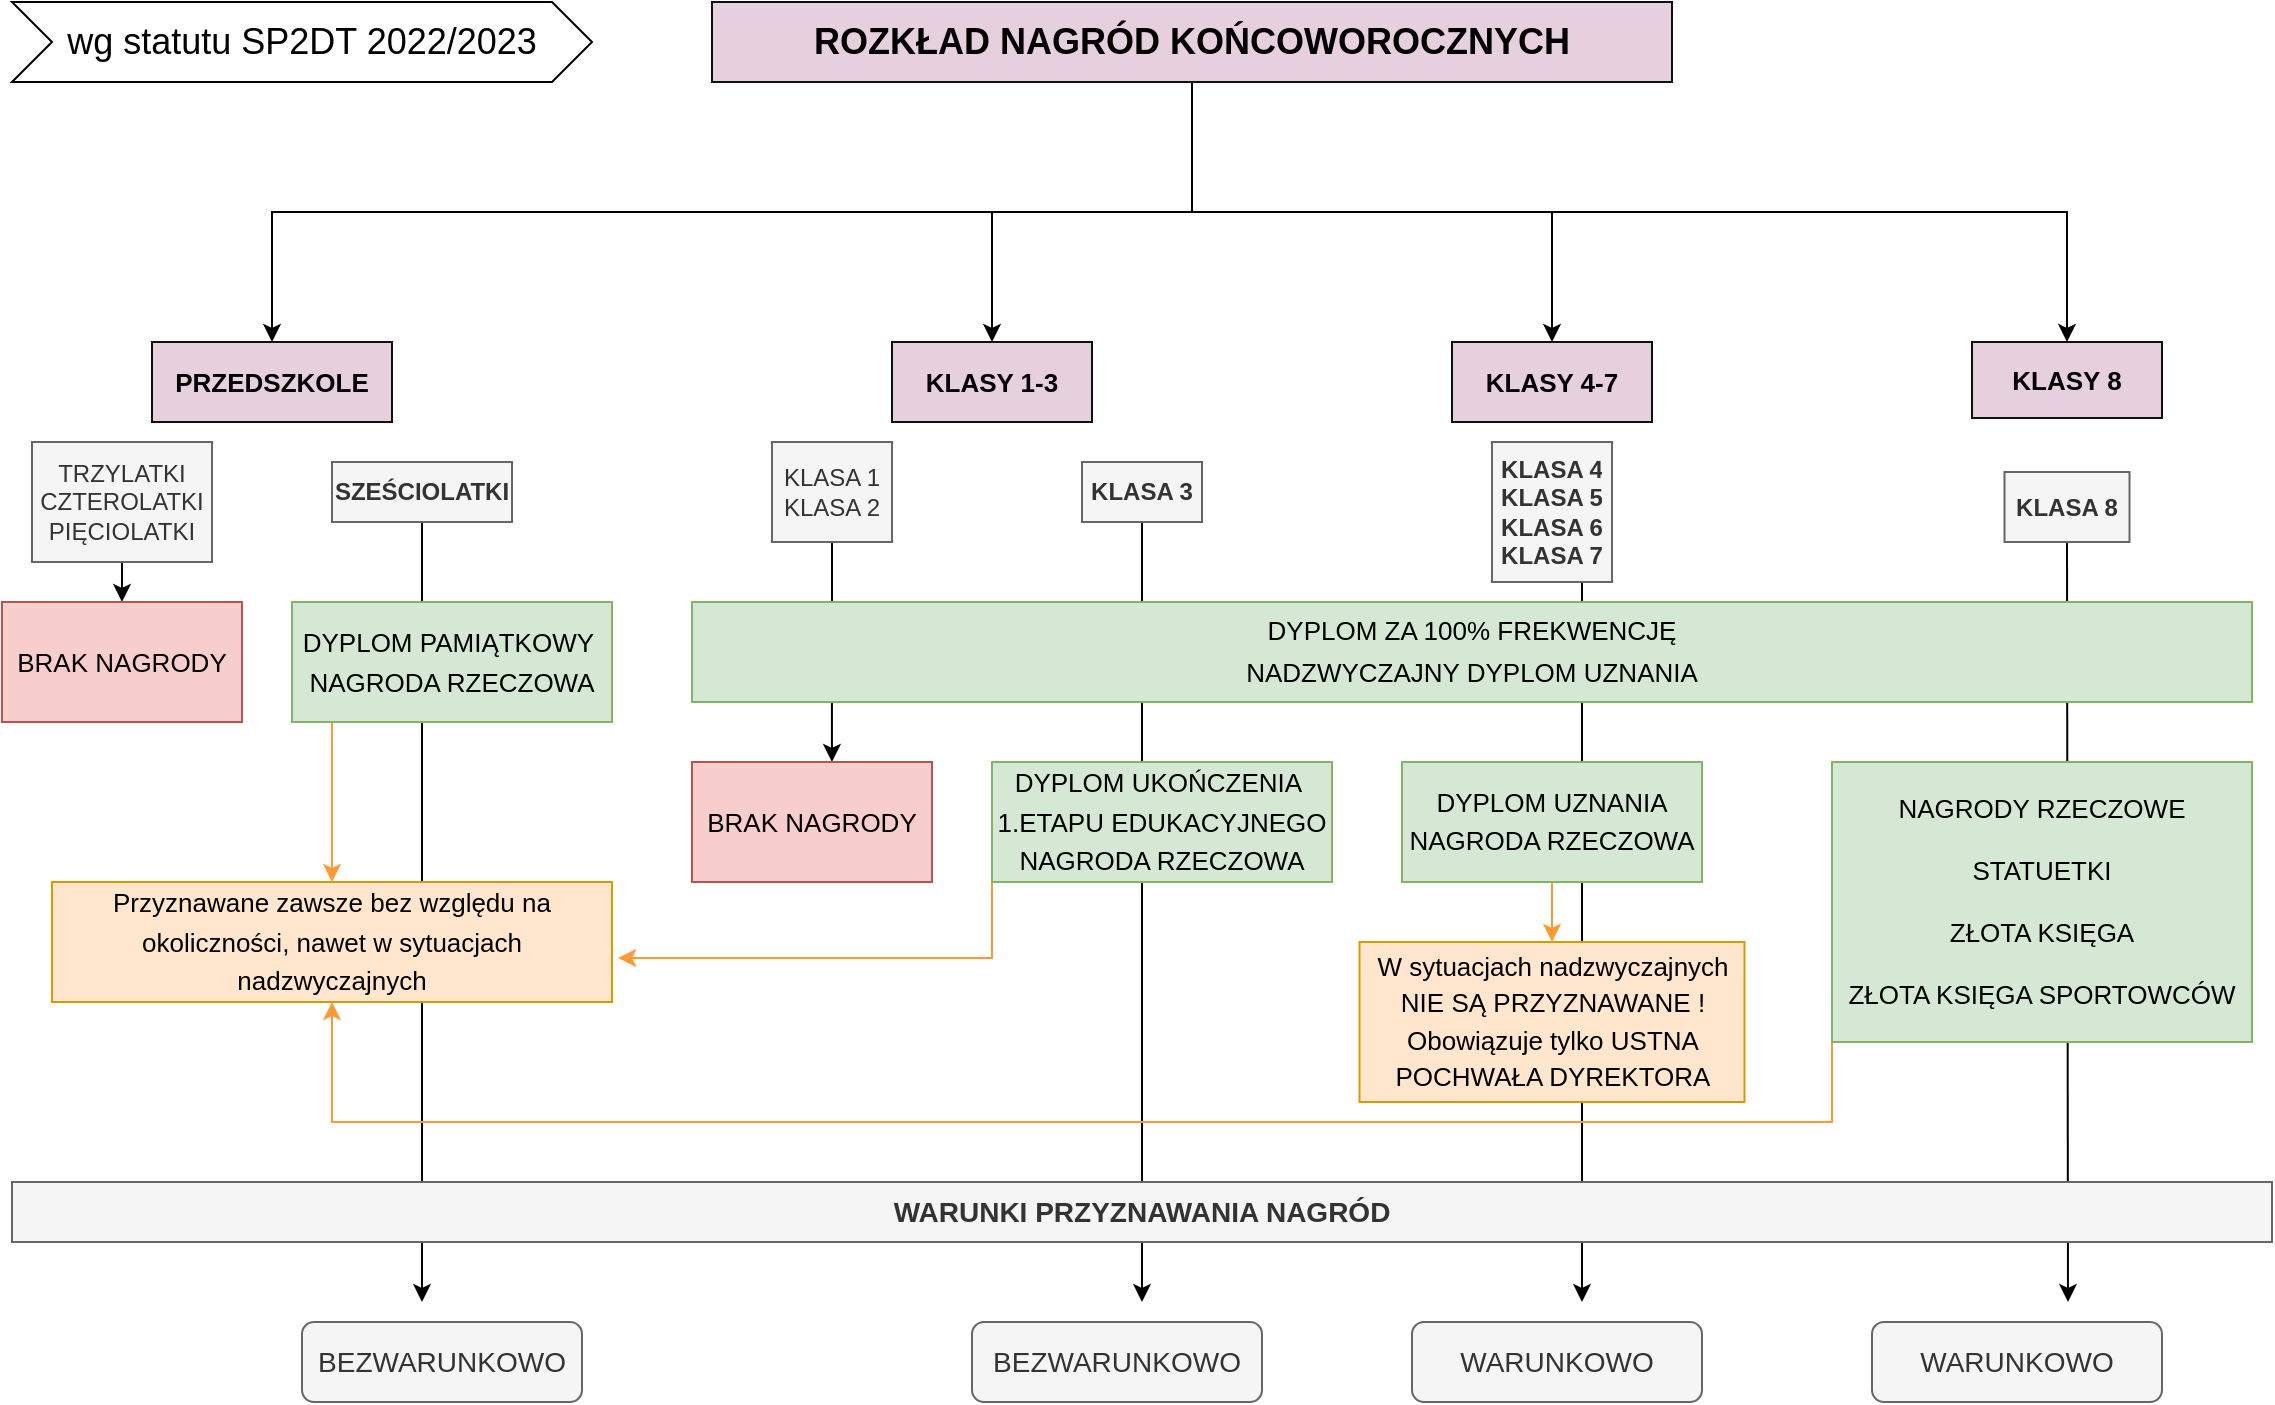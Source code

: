 <mxfile version="20.7.4" type="github">
  <diagram id="zOTPJ8DglZj9fyyTUVDR" name="Strona-1">
    <mxGraphModel dx="1434" dy="739" grid="1" gridSize="10" guides="1" tooltips="1" connect="1" arrows="1" fold="1" page="1" pageScale="1" pageWidth="1169" pageHeight="827" background="#ffffff" math="0" shadow="0">
      <root>
        <mxCell id="0" />
        <mxCell id="1" parent="0" />
        <mxCell id="ALLUctclk4UXSdhnqxAy-183" style="edgeStyle=orthogonalEdgeStyle;rounded=0;orthogonalLoop=1;jettySize=auto;html=1;exitX=0.5;exitY=1;exitDx=0;exitDy=0;entryX=0.5;entryY=0;entryDx=0;entryDy=0;" edge="1" parent="1" source="ALLUctclk4UXSdhnqxAy-123" target="ALLUctclk4UXSdhnqxAy-124">
          <mxGeometry relative="1" as="geometry" />
        </mxCell>
        <mxCell id="ALLUctclk4UXSdhnqxAy-123" value="TRZYLATKI&lt;br&gt;CZTEROLATKI&lt;br&gt;PIĘCIOLATKI" style="text;strokeColor=#666666;fillColor=#f5f5f5;html=1;whiteSpace=wrap;verticalAlign=middle;overflow=hidden;fontColor=#333333;align=center;" vertex="1" parent="1">
          <mxGeometry x="30" y="240" width="90" height="60" as="geometry" />
        </mxCell>
        <mxCell id="ALLUctclk4UXSdhnqxAy-124" value="BRAK NAGRODY" style="whiteSpace=wrap;html=1;strokeColor=#b85450;fillColor=#f8cecc;fontSize=13;" vertex="1" parent="1">
          <mxGeometry x="15" y="320" width="120" height="60" as="geometry" />
        </mxCell>
        <mxCell id="ALLUctclk4UXSdhnqxAy-181" style="edgeStyle=elbowEdgeStyle;rounded=0;orthogonalLoop=1;jettySize=auto;html=1;exitX=0.5;exitY=1;exitDx=0;exitDy=0;strokeColor=#000000;fontSize=14;" edge="1" parent="1" source="ALLUctclk4UXSdhnqxAy-126">
          <mxGeometry relative="1" as="geometry">
            <mxPoint x="225" y="670" as="targetPoint" />
          </mxGeometry>
        </mxCell>
        <mxCell id="ALLUctclk4UXSdhnqxAy-126" value="SZEŚCIOLATKI" style="text;strokeColor=#666666;fillColor=#f5f5f5;html=1;whiteSpace=wrap;verticalAlign=middle;overflow=hidden;fontColor=#333333;align=center;fontStyle=1" vertex="1" parent="1">
          <mxGeometry x="180" y="250" width="90" height="30" as="geometry" />
        </mxCell>
        <mxCell id="ALLUctclk4UXSdhnqxAy-145" value="" style="edgeStyle=orthogonalEdgeStyle;rounded=0;orthogonalLoop=1;jettySize=auto;html=1;fontSize=14;strokeColor=#FF9933;exitX=0.25;exitY=1;exitDx=0;exitDy=0;" edge="1" parent="1" source="ALLUctclk4UXSdhnqxAy-129" target="ALLUctclk4UXSdhnqxAy-144">
          <mxGeometry relative="1" as="geometry">
            <Array as="points">
              <mxPoint x="180" y="380" />
            </Array>
          </mxGeometry>
        </mxCell>
        <mxCell id="ALLUctclk4UXSdhnqxAy-129" value="&lt;p style=&quot;line-height: 150%;&quot;&gt;DYPLOM PAMIĄTKOWY&amp;nbsp;&lt;br style=&quot;font-size: 13px;&quot;&gt;NAGRODA RZECZOWA&lt;/p&gt;" style="rounded=0;whiteSpace=wrap;html=1;strokeColor=#82b366;fillColor=#d5e8d4;fontSize=13;" vertex="1" parent="1">
          <mxGeometry x="160" y="320" width="160" height="60" as="geometry" />
        </mxCell>
        <mxCell id="ALLUctclk4UXSdhnqxAy-182" style="edgeStyle=orthogonalEdgeStyle;rounded=0;orthogonalLoop=1;jettySize=auto;html=1;exitX=0.5;exitY=1;exitDx=0;exitDy=0;entryX=0.583;entryY=0;entryDx=0;entryDy=0;entryPerimeter=0;" edge="1" parent="1" source="ALLUctclk4UXSdhnqxAy-130" target="ALLUctclk4UXSdhnqxAy-132">
          <mxGeometry relative="1" as="geometry">
            <mxPoint x="430" y="390" as="targetPoint" />
            <Array as="points" />
          </mxGeometry>
        </mxCell>
        <mxCell id="ALLUctclk4UXSdhnqxAy-130" value="KLASA 1&lt;br&gt;KLASA 2" style="text;strokeColor=#666666;fillColor=#f5f5f5;html=1;whiteSpace=wrap;verticalAlign=middle;overflow=hidden;fontColor=#333333;align=center;fontStyle=0" vertex="1" parent="1">
          <mxGeometry x="400" y="240" width="60" height="50" as="geometry" />
        </mxCell>
        <mxCell id="ALLUctclk4UXSdhnqxAy-180" style="edgeStyle=elbowEdgeStyle;rounded=0;orthogonalLoop=1;jettySize=auto;html=1;exitX=0.5;exitY=1;exitDx=0;exitDy=0;strokeColor=#000000;fontSize=14;" edge="1" parent="1" source="ALLUctclk4UXSdhnqxAy-131">
          <mxGeometry relative="1" as="geometry">
            <mxPoint x="585" y="670" as="targetPoint" />
          </mxGeometry>
        </mxCell>
        <mxCell id="ALLUctclk4UXSdhnqxAy-131" value="&lt;div&gt;KLASA 3&lt;/div&gt;" style="text;strokeColor=#666666;fillColor=#f5f5f5;html=1;whiteSpace=wrap;verticalAlign=middle;overflow=hidden;fontColor=#333333;align=center;fontStyle=1" vertex="1" parent="1">
          <mxGeometry x="555" y="250" width="60" height="30" as="geometry" />
        </mxCell>
        <mxCell id="ALLUctclk4UXSdhnqxAy-132" value="BRAK NAGRODY" style="whiteSpace=wrap;html=1;strokeColor=#b85450;fillColor=#f8cecc;fontSize=13;" vertex="1" parent="1">
          <mxGeometry x="360" y="400" width="120" height="60" as="geometry" />
        </mxCell>
        <mxCell id="ALLUctclk4UXSdhnqxAy-179" style="edgeStyle=elbowEdgeStyle;rounded=0;orthogonalLoop=1;jettySize=auto;html=1;exitX=0.75;exitY=1;exitDx=0;exitDy=0;strokeColor=#000000;fontSize=14;" edge="1" parent="1" source="ALLUctclk4UXSdhnqxAy-135">
          <mxGeometry relative="1" as="geometry">
            <mxPoint x="805" y="670" as="targetPoint" />
          </mxGeometry>
        </mxCell>
        <mxCell id="ALLUctclk4UXSdhnqxAy-135" value="KLASA 4&lt;br&gt;KLASA 5&lt;br&gt;KLASA 6&lt;br&gt;KLASA 7" style="text;strokeColor=#666666;fillColor=#f5f5f5;html=1;whiteSpace=wrap;verticalAlign=middle;overflow=hidden;fontColor=#333333;align=center;fontStyle=1" vertex="1" parent="1">
          <mxGeometry x="760" y="240" width="60" height="70" as="geometry" />
        </mxCell>
        <mxCell id="ALLUctclk4UXSdhnqxAy-178" style="edgeStyle=elbowEdgeStyle;rounded=0;orthogonalLoop=1;jettySize=auto;html=1;exitX=0.5;exitY=1;exitDx=0;exitDy=0;strokeColor=#000000;fontSize=14;" edge="1" parent="1" source="ALLUctclk4UXSdhnqxAy-136">
          <mxGeometry relative="1" as="geometry">
            <mxPoint x="1048" y="670" as="targetPoint" />
          </mxGeometry>
        </mxCell>
        <mxCell id="ALLUctclk4UXSdhnqxAy-136" value="KLASA 8" style="text;strokeColor=#666666;fillColor=#f5f5f5;html=1;whiteSpace=wrap;verticalAlign=middle;overflow=hidden;fontColor=#333333;align=center;fontStyle=1" vertex="1" parent="1">
          <mxGeometry x="1016.25" y="255" width="62.5" height="35" as="geometry" />
        </mxCell>
        <mxCell id="ALLUctclk4UXSdhnqxAy-94" value="PRZEDSZKOLE" style="whiteSpace=wrap;html=1;strokeColor=#0F0F0F;fillColor=#E6D0DE;fontStyle=1;fontSize=13;" vertex="1" parent="1">
          <mxGeometry x="90" y="190" width="120" height="40" as="geometry" />
        </mxCell>
        <mxCell id="ALLUctclk4UXSdhnqxAy-95" value="" style="edgeStyle=elbowEdgeStyle;elbow=vertical;html=1;rounded=0;" edge="1" parent="1" source="ALLUctclk4UXSdhnqxAy-93" target="ALLUctclk4UXSdhnqxAy-94">
          <mxGeometry relative="1" as="geometry" />
        </mxCell>
        <mxCell id="ALLUctclk4UXSdhnqxAy-107" value="KLASY 8" style="whiteSpace=wrap;html=1;strokeColor=#0F0F0F;fillColor=#E6D0DE;aspect=fixed;fontStyle=1;fontSize=13;" vertex="1" parent="1">
          <mxGeometry x="1000" y="190" width="95" height="38" as="geometry" />
        </mxCell>
        <mxCell id="ALLUctclk4UXSdhnqxAy-108" value="" style="edgeStyle=elbowEdgeStyle;elbow=vertical;html=1;rounded=0;" edge="1" parent="1" source="ALLUctclk4UXSdhnqxAy-93" target="ALLUctclk4UXSdhnqxAy-107">
          <mxGeometry relative="1" as="geometry">
            <mxPoint x="947.5" y="120" as="sourcePoint" />
            <mxPoint x="807.5" y="170" as="targetPoint" />
          </mxGeometry>
        </mxCell>
        <mxCell id="ALLUctclk4UXSdhnqxAy-105" value="KLASY 4-7" style="whiteSpace=wrap;html=1;strokeColor=#0F0F0F;fillColor=#E6D0DE;fontStyle=1;fontSize=13;" vertex="1" parent="1">
          <mxGeometry x="740" y="190" width="100" height="40" as="geometry" />
        </mxCell>
        <mxCell id="ALLUctclk4UXSdhnqxAy-106" value="" style="edgeStyle=elbowEdgeStyle;elbow=vertical;html=1;rounded=0;" edge="1" parent="1" source="ALLUctclk4UXSdhnqxAy-93" target="ALLUctclk4UXSdhnqxAy-105">
          <mxGeometry relative="1" as="geometry">
            <mxPoint x="110" y="120" as="sourcePoint" />
            <mxPoint x="180" y="170" as="targetPoint" />
          </mxGeometry>
        </mxCell>
        <mxCell id="ALLUctclk4UXSdhnqxAy-96" value="KLASY 1-3" style="whiteSpace=wrap;html=1;strokeColor=#0F0F0F;fillColor=#E6D0DE;fontStyle=1;fontSize=13;" vertex="1" parent="1">
          <mxGeometry x="460" y="190" width="100" height="40" as="geometry" />
        </mxCell>
        <mxCell id="ALLUctclk4UXSdhnqxAy-97" value="" style="edgeStyle=elbowEdgeStyle;elbow=vertical;html=1;rounded=0;" edge="1" parent="1" source="ALLUctclk4UXSdhnqxAy-93" target="ALLUctclk4UXSdhnqxAy-96">
          <mxGeometry relative="1" as="geometry" />
        </mxCell>
        <mxCell id="ALLUctclk4UXSdhnqxAy-146" style="edgeStyle=orthogonalEdgeStyle;rounded=0;orthogonalLoop=1;jettySize=auto;html=1;exitX=0;exitY=1;exitDx=0;exitDy=0;entryX=1.011;entryY=0.633;entryDx=0;entryDy=0;entryPerimeter=0;fontSize=14;strokeColor=#FF9933;" edge="1" parent="1" source="ALLUctclk4UXSdhnqxAy-139" target="ALLUctclk4UXSdhnqxAy-144">
          <mxGeometry relative="1" as="geometry" />
        </mxCell>
        <mxCell id="ALLUctclk4UXSdhnqxAy-139" value="&lt;p style=&quot;line-height: 150%;&quot;&gt;DYPLOM UKOŃCZENIA&amp;nbsp; 1.ETAPU EDUKACYJNEGO NAGRODA RZECZOWA&lt;/p&gt;" style="rounded=0;whiteSpace=wrap;html=1;strokeColor=#82b366;fillColor=#d5e8d4;fontSize=13;" vertex="1" parent="1">
          <mxGeometry x="510" y="400" width="170" height="60" as="geometry" />
        </mxCell>
        <mxCell id="ALLUctclk4UXSdhnqxAy-151" value="" style="edgeStyle=orthogonalEdgeStyle;rounded=0;orthogonalLoop=1;jettySize=auto;html=1;fontSize=14;strokeColor=#FF9933;" edge="1" parent="1" source="ALLUctclk4UXSdhnqxAy-140" target="ALLUctclk4UXSdhnqxAy-150">
          <mxGeometry relative="1" as="geometry" />
        </mxCell>
        <mxCell id="ALLUctclk4UXSdhnqxAy-140" value="&lt;p style=&quot;line-height: 140%;&quot;&gt;DYPLOM UZNANIA&lt;br style=&quot;font-size: 13px;&quot;&gt;NAGRODA RZECZOWA&lt;/p&gt;" style="rounded=0;whiteSpace=wrap;html=1;strokeColor=#82b366;fillColor=#d5e8d4;fontSize=13;" vertex="1" parent="1">
          <mxGeometry x="715" y="400" width="150" height="60" as="geometry" />
        </mxCell>
        <mxCell id="ALLUctclk4UXSdhnqxAy-154" style="edgeStyle=orthogonalEdgeStyle;rounded=0;orthogonalLoop=1;jettySize=auto;html=1;exitX=0;exitY=1;exitDx=0;exitDy=0;fontSize=14;elbow=vertical;strokeColor=#FF9933;" edge="1" parent="1" source="ALLUctclk4UXSdhnqxAy-141" target="ALLUctclk4UXSdhnqxAy-144">
          <mxGeometry relative="1" as="geometry">
            <mxPoint x="160" y="580" as="targetPoint" />
            <Array as="points">
              <mxPoint x="930" y="580" />
              <mxPoint x="180" y="580" />
            </Array>
          </mxGeometry>
        </mxCell>
        <mxCell id="ALLUctclk4UXSdhnqxAy-141" value="&lt;p style=&quot;line-height: 140%;&quot;&gt;NAGRODY RZECZOWE&lt;/p&gt;&lt;p style=&quot;line-height: 140%;&quot;&gt;STATUETKI&lt;/p&gt;&lt;p style=&quot;line-height: 140%;&quot;&gt;ZŁOTA KSIĘGA&lt;/p&gt;&lt;p style=&quot;line-height: 140%;&quot;&gt;ZŁOTA KSIĘGA SPORTOWCÓW&lt;/p&gt;" style="rounded=0;whiteSpace=wrap;html=1;strokeColor=#82b366;fillColor=#d5e8d4;fontSize=13;align=center;" vertex="1" parent="1">
          <mxGeometry x="930" y="400" width="210" height="140" as="geometry" />
        </mxCell>
        <mxCell id="ALLUctclk4UXSdhnqxAy-142" value="&lt;p style=&quot;line-height: 173%;&quot;&gt;&lt;font style=&quot;font-size: 13px;&quot;&gt;DYPLOM ZA 100% FREKWENCJĘ&lt;br&gt;NADZWYCZAJNY DYPLOM UZNANIA&lt;/font&gt;&lt;/p&gt;" style="rounded=0;whiteSpace=wrap;html=1;strokeColor=#82b366;fillColor=#d5e8d4;" vertex="1" parent="1">
          <mxGeometry x="360" y="320" width="780" height="50" as="geometry" />
        </mxCell>
        <mxCell id="ALLUctclk4UXSdhnqxAy-93" value="ROZKŁAD NAGRÓD KOŃCOWOROCZNYCH" style="whiteSpace=wrap;html=1;strokeColor=#0F0F0F;fillColor=#E6D0DE;fontStyle=1;fontSize=18;" vertex="1" parent="1">
          <mxGeometry x="370" y="20" width="480" height="40" as="geometry" />
        </mxCell>
        <mxCell id="ALLUctclk4UXSdhnqxAy-144" value="&lt;p style=&quot;line-height: 150%;&quot;&gt;Przyznawane zawsze bez względu na okoliczności, nawet w sytuacjach nadzwyczajnych&lt;/p&gt;" style="rounded=0;whiteSpace=wrap;html=1;strokeColor=#d79b00;fillColor=#ffe6cc;fontSize=13;" vertex="1" parent="1">
          <mxGeometry x="40" y="460" width="280" height="60" as="geometry" />
        </mxCell>
        <mxCell id="ALLUctclk4UXSdhnqxAy-150" value="&lt;p style=&quot;line-height: 140%;&quot;&gt;W sytuacjach nadzwyczajnych &lt;span style=&quot;background-color: initial;&quot;&gt;NIE SĄ PRZYZNAWANE ! Obowiązuje tylko USTNA POCHWAŁA DYREKTORA&lt;/span&gt;&lt;/p&gt;" style="rounded=0;whiteSpace=wrap;html=1;strokeColor=#d79b00;fillColor=#ffe6cc;fontSize=13;" vertex="1" parent="1">
          <mxGeometry x="693.75" y="490" width="192.5" height="80" as="geometry" />
        </mxCell>
        <mxCell id="ALLUctclk4UXSdhnqxAy-158" value="&lt;b&gt;&lt;font style=&quot;font-size: 14px;&quot;&gt;WARUNKI PRZYZNAWANIA NAGRÓD&lt;/font&gt;&lt;/b&gt;" style="rounded=0;whiteSpace=wrap;html=1;strokeColor=#666666;fontSize=14;fillColor=#f5f5f5;fillStyle=auto;fontColor=#333333;" vertex="1" parent="1">
          <mxGeometry x="20" y="610" width="1130" height="30" as="geometry" />
        </mxCell>
        <mxCell id="ALLUctclk4UXSdhnqxAy-160" value="BEZWARUNKOWO" style="rounded=1;whiteSpace=wrap;html=1;fillStyle=auto;strokeColor=#666666;fontSize=14;fillColor=#f5f5f5;fontColor=#333333;" vertex="1" parent="1">
          <mxGeometry x="165" y="680" width="140" height="40" as="geometry" />
        </mxCell>
        <mxCell id="ALLUctclk4UXSdhnqxAy-164" value="BEZWARUNKOWO" style="rounded=1;whiteSpace=wrap;html=1;fillStyle=auto;strokeColor=#666666;fontSize=14;fillColor=#f5f5f5;fontColor=#333333;" vertex="1" parent="1">
          <mxGeometry x="500" y="680" width="145" height="40" as="geometry" />
        </mxCell>
        <mxCell id="ALLUctclk4UXSdhnqxAy-165" value="WARUNKOWO" style="rounded=1;whiteSpace=wrap;html=1;fillStyle=auto;strokeColor=#666666;fontSize=14;fillColor=#f5f5f5;fontColor=#333333;" vertex="1" parent="1">
          <mxGeometry x="720" y="680" width="145" height="40" as="geometry" />
        </mxCell>
        <mxCell id="ALLUctclk4UXSdhnqxAy-166" value="WARUNKOWO" style="rounded=1;whiteSpace=wrap;html=1;fillStyle=auto;strokeColor=#666666;fontSize=14;fillColor=#f5f5f5;fontColor=#333333;" vertex="1" parent="1">
          <mxGeometry x="950" y="680" width="145" height="40" as="geometry" />
        </mxCell>
        <mxCell id="ALLUctclk4UXSdhnqxAy-184" value="wg statutu SP2DT 2022/2023" style="shape=step;perimeter=stepPerimeter;whiteSpace=wrap;html=1;fixedSize=1;fontSize=18;" vertex="1" parent="1">
          <mxGeometry x="20" y="20" width="290" height="40" as="geometry" />
        </mxCell>
      </root>
    </mxGraphModel>
  </diagram>
</mxfile>
